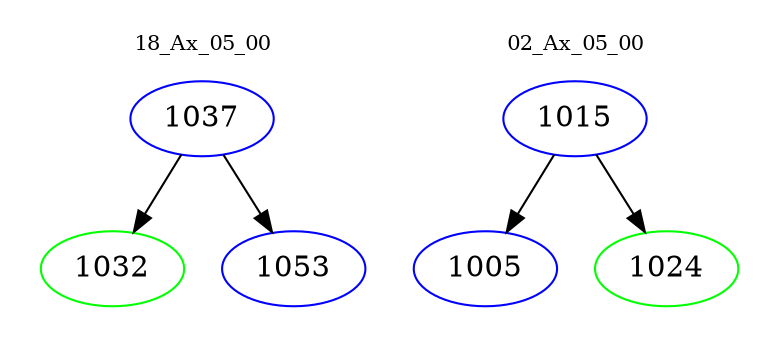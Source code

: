 digraph{
subgraph cluster_0 {
color = white
label = "18_Ax_05_00";
fontsize=10;
T0_1037 [label="1037", color="blue"]
T0_1037 -> T0_1032 [color="black"]
T0_1032 [label="1032", color="green"]
T0_1037 -> T0_1053 [color="black"]
T0_1053 [label="1053", color="blue"]
}
subgraph cluster_1 {
color = white
label = "02_Ax_05_00";
fontsize=10;
T1_1015 [label="1015", color="blue"]
T1_1015 -> T1_1005 [color="black"]
T1_1005 [label="1005", color="blue"]
T1_1015 -> T1_1024 [color="black"]
T1_1024 [label="1024", color="green"]
}
}
